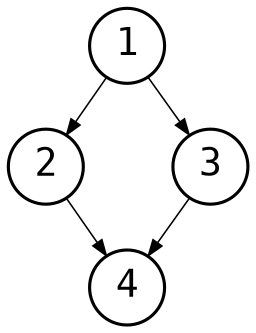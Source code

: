 digraph {
	nodesep=.6
	ranksep=.3
	graph [splines=line,bgcolor=transparent]
	edge [penwidth=.75,arrowsize=.75]
	node [shape=circle,style=filled,fillcolor="#ffffff",fontname="Source Code Pro,Ubuntu Mono,DejaVu Sans Mono,monospace",penwidth=1.5,width=0.5,margin=0,fontsize=18]

	1 -> {2 3} -> 4
}
